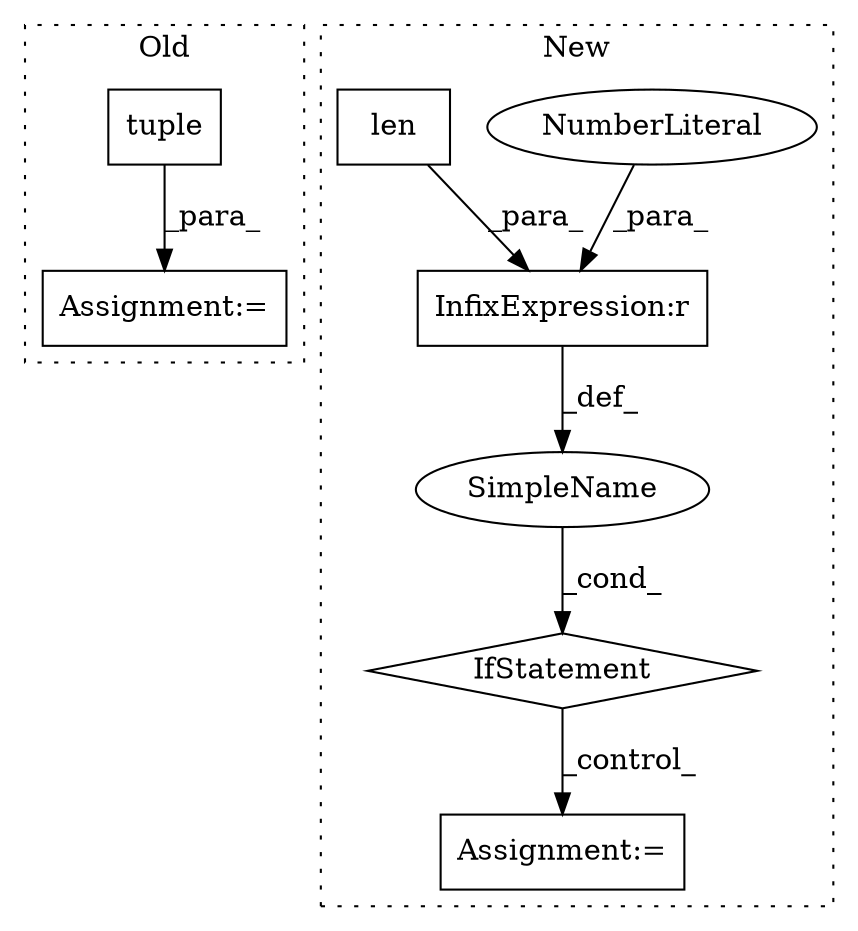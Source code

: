 digraph G {
subgraph cluster0 {
1 [label="tuple" a="32" s="38456,38469" l="6,1" shape="box"];
3 [label="Assignment:=" a="7" s="38455" l="1" shape="box"];
label = "Old";
style="dotted";
}
subgraph cluster1 {
2 [label="IfStatement" a="25" s="25323,25344" l="4,2" shape="diamond"];
4 [label="Assignment:=" a="7" s="25492" l="1" shape="box"];
5 [label="SimpleName" a="42" s="" l="" shape="ellipse"];
6 [label="InfixExpression:r" a="27" s="25339" l="4" shape="box"];
7 [label="NumberLiteral" a="34" s="25343" l="1" shape="ellipse"];
8 [label="len" a="32" s="25327,25338" l="4,1" shape="box"];
label = "New";
style="dotted";
}
1 -> 3 [label="_para_"];
2 -> 4 [label="_control_"];
5 -> 2 [label="_cond_"];
6 -> 5 [label="_def_"];
7 -> 6 [label="_para_"];
8 -> 6 [label="_para_"];
}